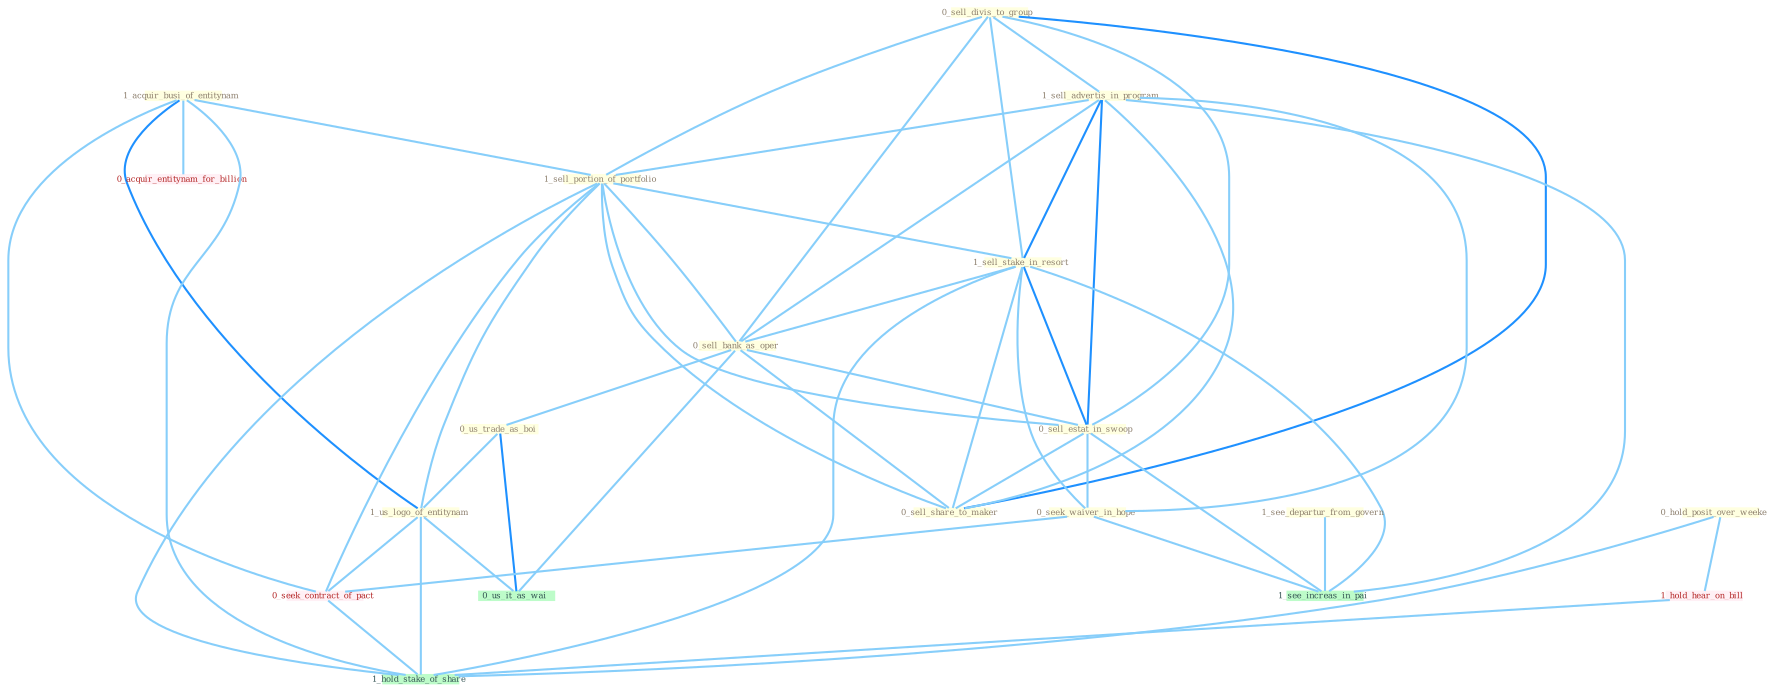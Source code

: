 Graph G{ 
    node
    [shape=polygon,style=filled,width=.5,height=.06,color="#BDFCC9",fixedsize=true,fontsize=4,
    fontcolor="#2f4f4f"];
    {node
    [color="#ffffe0", fontcolor="#8b7d6b"] "0_hold_posit_over_weekend " "0_sell_divis_to_group " "1_acquir_busi_of_entitynam " "1_sell_advertis_in_program " "1_sell_portion_of_portfolio " "1_sell_stake_in_resort " "0_sell_bank_as_oper " "0_sell_estat_in_swoop " "0_sell_share_to_maker " "1_see_departur_from_govern " "0_us_trade_as_boi " "1_us_logo_of_entitynam " "0_seek_waiver_in_hope "}
{node [color="#fff0f5", fontcolor="#b22222"] "0_seek_contract_of_pact " "0_acquir_entitynam_for_billion " "1_hold_hear_on_bill "}
edge [color="#B0E2FF"];

	"0_hold_posit_over_weekend " -- "1_hold_hear_on_bill " [w="1", color="#87cefa" ];
	"0_hold_posit_over_weekend " -- "1_hold_stake_of_share " [w="1", color="#87cefa" ];
	"0_sell_divis_to_group " -- "1_sell_advertis_in_program " [w="1", color="#87cefa" ];
	"0_sell_divis_to_group " -- "1_sell_portion_of_portfolio " [w="1", color="#87cefa" ];
	"0_sell_divis_to_group " -- "1_sell_stake_in_resort " [w="1", color="#87cefa" ];
	"0_sell_divis_to_group " -- "0_sell_bank_as_oper " [w="1", color="#87cefa" ];
	"0_sell_divis_to_group " -- "0_sell_estat_in_swoop " [w="1", color="#87cefa" ];
	"0_sell_divis_to_group " -- "0_sell_share_to_maker " [w="2", color="#1e90ff" , len=0.8];
	"1_acquir_busi_of_entitynam " -- "1_sell_portion_of_portfolio " [w="1", color="#87cefa" ];
	"1_acquir_busi_of_entitynam " -- "1_us_logo_of_entitynam " [w="2", color="#1e90ff" , len=0.8];
	"1_acquir_busi_of_entitynam " -- "0_seek_contract_of_pact " [w="1", color="#87cefa" ];
	"1_acquir_busi_of_entitynam " -- "0_acquir_entitynam_for_billion " [w="1", color="#87cefa" ];
	"1_acquir_busi_of_entitynam " -- "1_hold_stake_of_share " [w="1", color="#87cefa" ];
	"1_sell_advertis_in_program " -- "1_sell_portion_of_portfolio " [w="1", color="#87cefa" ];
	"1_sell_advertis_in_program " -- "1_sell_stake_in_resort " [w="2", color="#1e90ff" , len=0.8];
	"1_sell_advertis_in_program " -- "0_sell_bank_as_oper " [w="1", color="#87cefa" ];
	"1_sell_advertis_in_program " -- "0_sell_estat_in_swoop " [w="2", color="#1e90ff" , len=0.8];
	"1_sell_advertis_in_program " -- "0_sell_share_to_maker " [w="1", color="#87cefa" ];
	"1_sell_advertis_in_program " -- "0_seek_waiver_in_hope " [w="1", color="#87cefa" ];
	"1_sell_advertis_in_program " -- "1_see_increas_in_pai " [w="1", color="#87cefa" ];
	"1_sell_portion_of_portfolio " -- "1_sell_stake_in_resort " [w="1", color="#87cefa" ];
	"1_sell_portion_of_portfolio " -- "0_sell_bank_as_oper " [w="1", color="#87cefa" ];
	"1_sell_portion_of_portfolio " -- "0_sell_estat_in_swoop " [w="1", color="#87cefa" ];
	"1_sell_portion_of_portfolio " -- "0_sell_share_to_maker " [w="1", color="#87cefa" ];
	"1_sell_portion_of_portfolio " -- "1_us_logo_of_entitynam " [w="1", color="#87cefa" ];
	"1_sell_portion_of_portfolio " -- "0_seek_contract_of_pact " [w="1", color="#87cefa" ];
	"1_sell_portion_of_portfolio " -- "1_hold_stake_of_share " [w="1", color="#87cefa" ];
	"1_sell_stake_in_resort " -- "0_sell_bank_as_oper " [w="1", color="#87cefa" ];
	"1_sell_stake_in_resort " -- "0_sell_estat_in_swoop " [w="2", color="#1e90ff" , len=0.8];
	"1_sell_stake_in_resort " -- "0_sell_share_to_maker " [w="1", color="#87cefa" ];
	"1_sell_stake_in_resort " -- "0_seek_waiver_in_hope " [w="1", color="#87cefa" ];
	"1_sell_stake_in_resort " -- "1_see_increas_in_pai " [w="1", color="#87cefa" ];
	"1_sell_stake_in_resort " -- "1_hold_stake_of_share " [w="1", color="#87cefa" ];
	"0_sell_bank_as_oper " -- "0_sell_estat_in_swoop " [w="1", color="#87cefa" ];
	"0_sell_bank_as_oper " -- "0_sell_share_to_maker " [w="1", color="#87cefa" ];
	"0_sell_bank_as_oper " -- "0_us_trade_as_boi " [w="1", color="#87cefa" ];
	"0_sell_bank_as_oper " -- "0_us_it_as_wai " [w="1", color="#87cefa" ];
	"0_sell_estat_in_swoop " -- "0_sell_share_to_maker " [w="1", color="#87cefa" ];
	"0_sell_estat_in_swoop " -- "0_seek_waiver_in_hope " [w="1", color="#87cefa" ];
	"0_sell_estat_in_swoop " -- "1_see_increas_in_pai " [w="1", color="#87cefa" ];
	"1_see_departur_from_govern " -- "1_see_increas_in_pai " [w="1", color="#87cefa" ];
	"0_us_trade_as_boi " -- "1_us_logo_of_entitynam " [w="1", color="#87cefa" ];
	"0_us_trade_as_boi " -- "0_us_it_as_wai " [w="2", color="#1e90ff" , len=0.8];
	"1_us_logo_of_entitynam " -- "0_seek_contract_of_pact " [w="1", color="#87cefa" ];
	"1_us_logo_of_entitynam " -- "0_us_it_as_wai " [w="1", color="#87cefa" ];
	"1_us_logo_of_entitynam " -- "1_hold_stake_of_share " [w="1", color="#87cefa" ];
	"0_seek_waiver_in_hope " -- "0_seek_contract_of_pact " [w="1", color="#87cefa" ];
	"0_seek_waiver_in_hope " -- "1_see_increas_in_pai " [w="1", color="#87cefa" ];
	"0_seek_contract_of_pact " -- "1_hold_stake_of_share " [w="1", color="#87cefa" ];
	"1_hold_hear_on_bill " -- "1_hold_stake_of_share " [w="1", color="#87cefa" ];
}